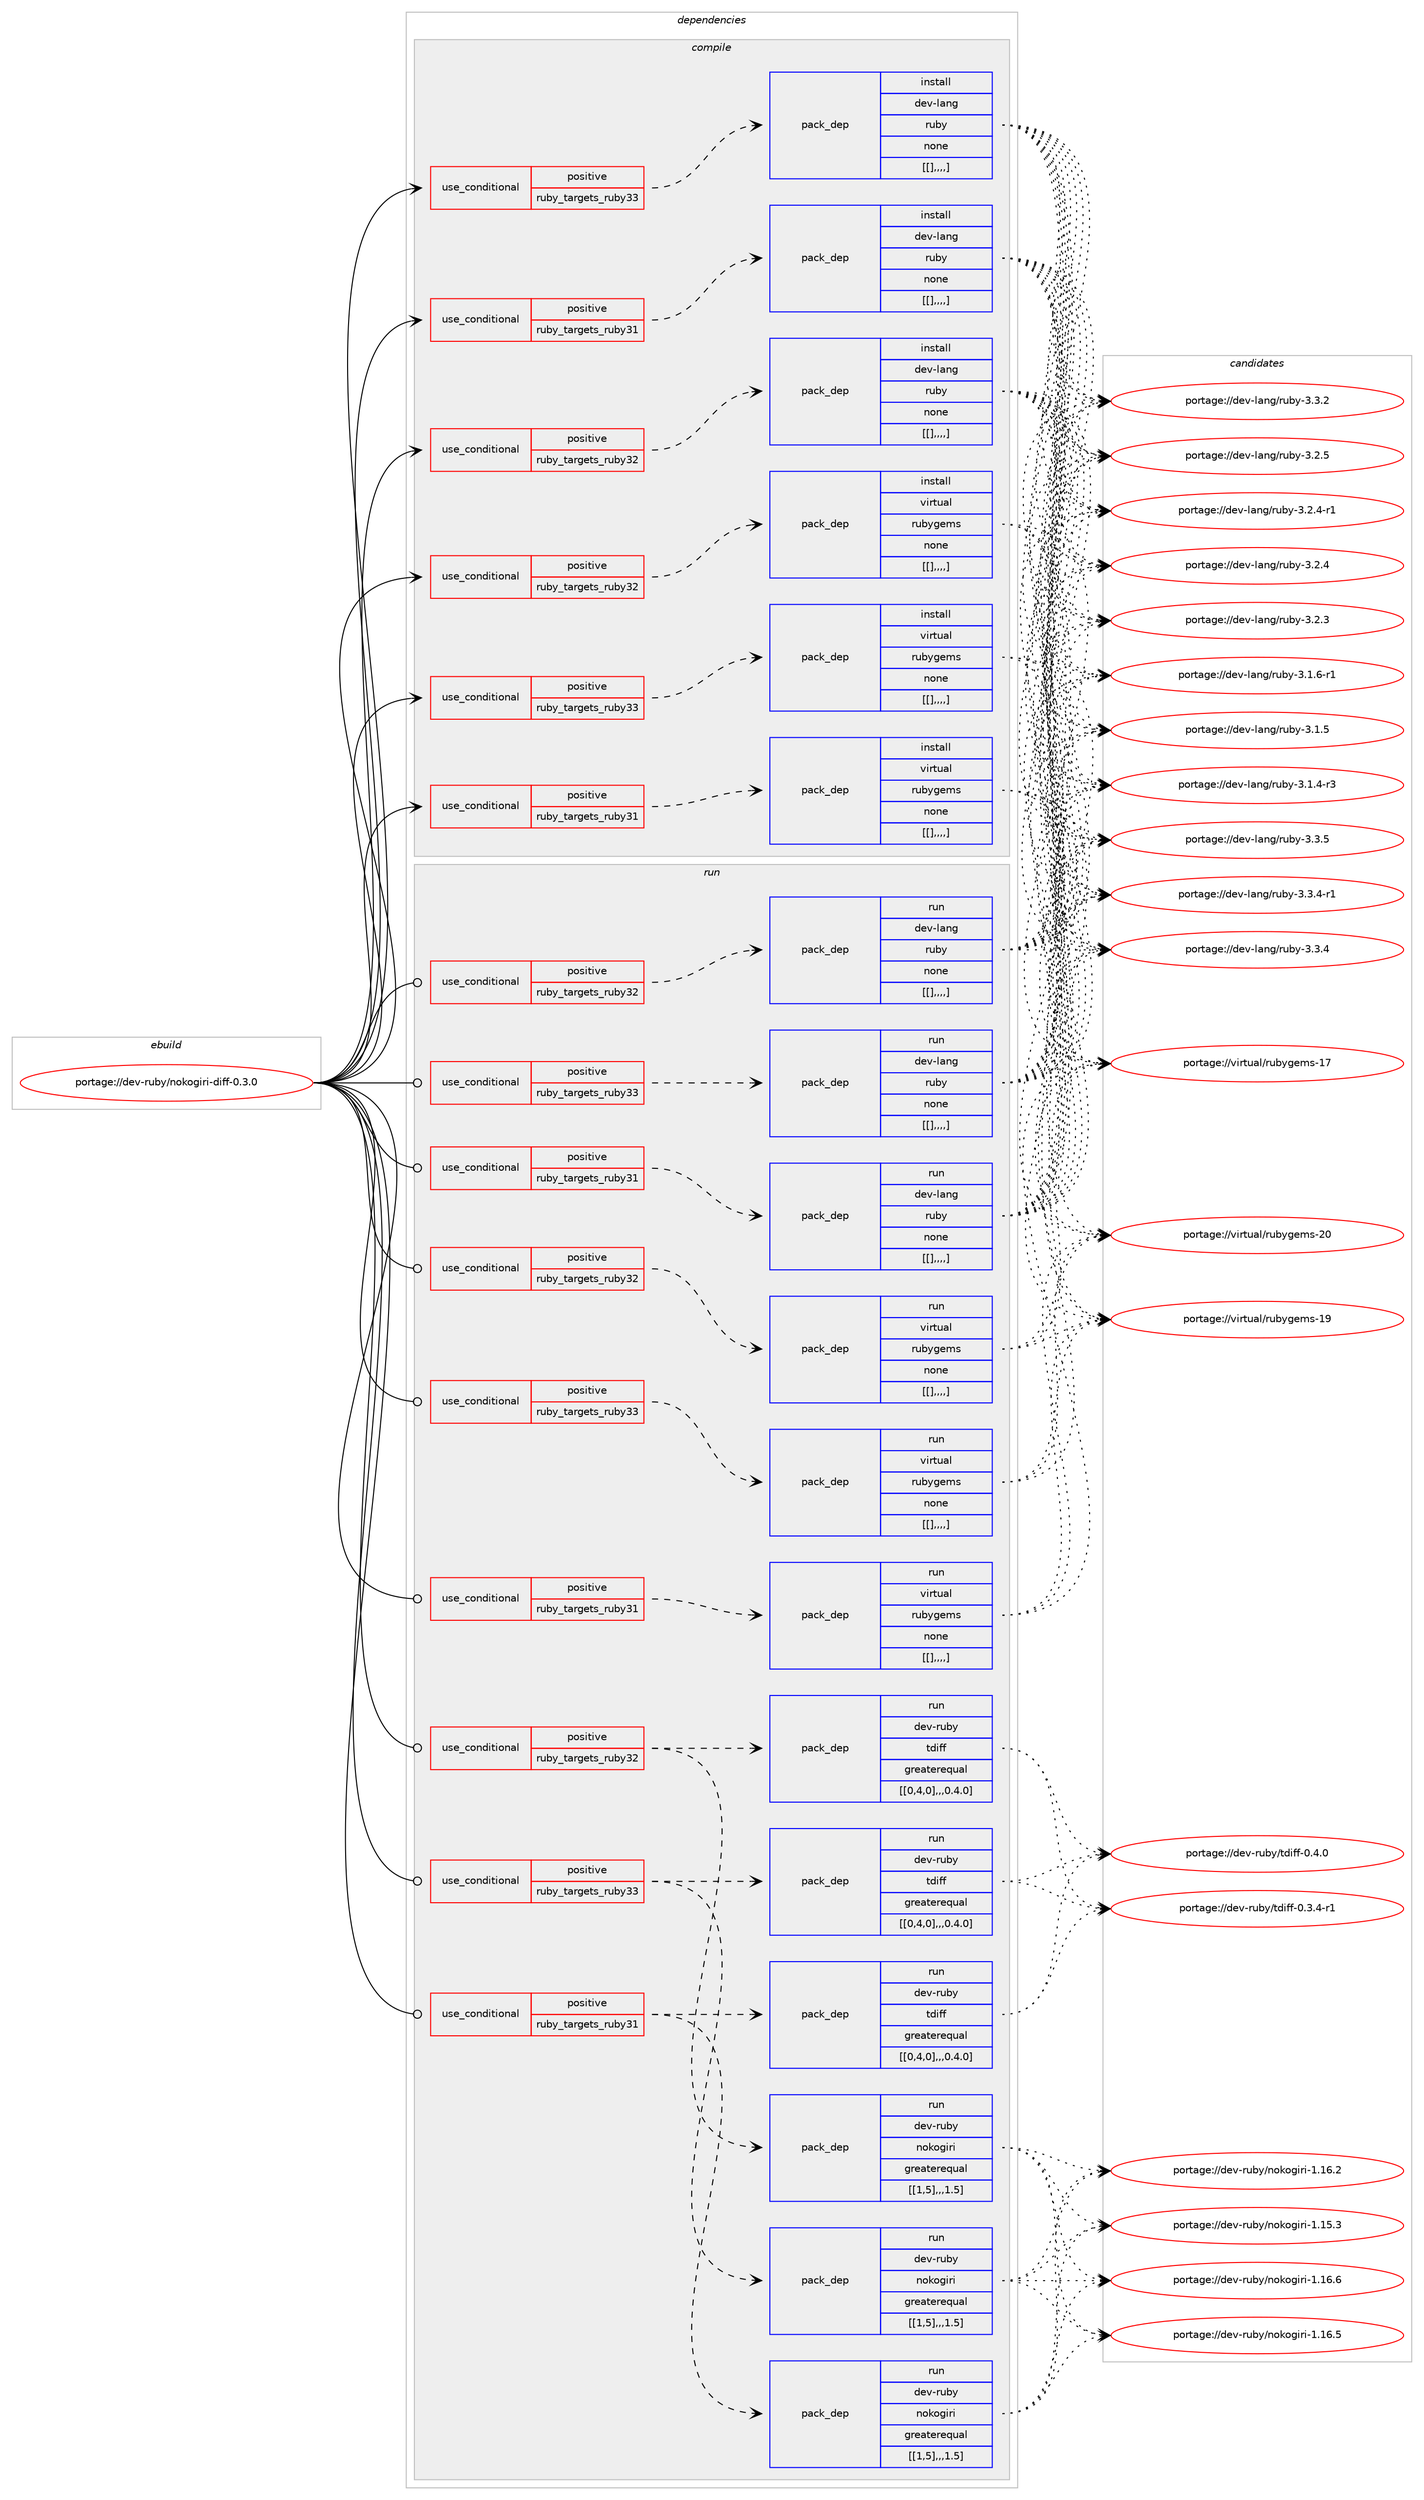 digraph prolog {

# *************
# Graph options
# *************

newrank=true;
concentrate=true;
compound=true;
graph [rankdir=LR,fontname=Helvetica,fontsize=10,ranksep=1.5];#, ranksep=2.5, nodesep=0.2];
edge  [arrowhead=vee];
node  [fontname=Helvetica,fontsize=10];

# **********
# The ebuild
# **********

subgraph cluster_leftcol {
color=gray;
label=<<i>ebuild</i>>;
id [label="portage://dev-ruby/nokogiri-diff-0.3.0", color=red, width=4, href="../dev-ruby/nokogiri-diff-0.3.0.svg"];
}

# ****************
# The dependencies
# ****************

subgraph cluster_midcol {
color=gray;
label=<<i>dependencies</i>>;
subgraph cluster_compile {
fillcolor="#eeeeee";
style=filled;
label=<<i>compile</i>>;
subgraph cond53442 {
dependency196018 [label=<<TABLE BORDER="0" CELLBORDER="1" CELLSPACING="0" CELLPADDING="4"><TR><TD ROWSPAN="3" CELLPADDING="10">use_conditional</TD></TR><TR><TD>positive</TD></TR><TR><TD>ruby_targets_ruby31</TD></TR></TABLE>>, shape=none, color=red];
subgraph pack141240 {
dependency196019 [label=<<TABLE BORDER="0" CELLBORDER="1" CELLSPACING="0" CELLPADDING="4" WIDTH="220"><TR><TD ROWSPAN="6" CELLPADDING="30">pack_dep</TD></TR><TR><TD WIDTH="110">install</TD></TR><TR><TD>dev-lang</TD></TR><TR><TD>ruby</TD></TR><TR><TD>none</TD></TR><TR><TD>[[],,,,]</TD></TR></TABLE>>, shape=none, color=blue];
}
dependency196018:e -> dependency196019:w [weight=20,style="dashed",arrowhead="vee"];
}
id:e -> dependency196018:w [weight=20,style="solid",arrowhead="vee"];
subgraph cond53443 {
dependency196020 [label=<<TABLE BORDER="0" CELLBORDER="1" CELLSPACING="0" CELLPADDING="4"><TR><TD ROWSPAN="3" CELLPADDING="10">use_conditional</TD></TR><TR><TD>positive</TD></TR><TR><TD>ruby_targets_ruby31</TD></TR></TABLE>>, shape=none, color=red];
subgraph pack141241 {
dependency196021 [label=<<TABLE BORDER="0" CELLBORDER="1" CELLSPACING="0" CELLPADDING="4" WIDTH="220"><TR><TD ROWSPAN="6" CELLPADDING="30">pack_dep</TD></TR><TR><TD WIDTH="110">install</TD></TR><TR><TD>virtual</TD></TR><TR><TD>rubygems</TD></TR><TR><TD>none</TD></TR><TR><TD>[[],,,,]</TD></TR></TABLE>>, shape=none, color=blue];
}
dependency196020:e -> dependency196021:w [weight=20,style="dashed",arrowhead="vee"];
}
id:e -> dependency196020:w [weight=20,style="solid",arrowhead="vee"];
subgraph cond53444 {
dependency196022 [label=<<TABLE BORDER="0" CELLBORDER="1" CELLSPACING="0" CELLPADDING="4"><TR><TD ROWSPAN="3" CELLPADDING="10">use_conditional</TD></TR><TR><TD>positive</TD></TR><TR><TD>ruby_targets_ruby32</TD></TR></TABLE>>, shape=none, color=red];
subgraph pack141242 {
dependency196023 [label=<<TABLE BORDER="0" CELLBORDER="1" CELLSPACING="0" CELLPADDING="4" WIDTH="220"><TR><TD ROWSPAN="6" CELLPADDING="30">pack_dep</TD></TR><TR><TD WIDTH="110">install</TD></TR><TR><TD>dev-lang</TD></TR><TR><TD>ruby</TD></TR><TR><TD>none</TD></TR><TR><TD>[[],,,,]</TD></TR></TABLE>>, shape=none, color=blue];
}
dependency196022:e -> dependency196023:w [weight=20,style="dashed",arrowhead="vee"];
}
id:e -> dependency196022:w [weight=20,style="solid",arrowhead="vee"];
subgraph cond53445 {
dependency196024 [label=<<TABLE BORDER="0" CELLBORDER="1" CELLSPACING="0" CELLPADDING="4"><TR><TD ROWSPAN="3" CELLPADDING="10">use_conditional</TD></TR><TR><TD>positive</TD></TR><TR><TD>ruby_targets_ruby32</TD></TR></TABLE>>, shape=none, color=red];
subgraph pack141243 {
dependency196025 [label=<<TABLE BORDER="0" CELLBORDER="1" CELLSPACING="0" CELLPADDING="4" WIDTH="220"><TR><TD ROWSPAN="6" CELLPADDING="30">pack_dep</TD></TR><TR><TD WIDTH="110">install</TD></TR><TR><TD>virtual</TD></TR><TR><TD>rubygems</TD></TR><TR><TD>none</TD></TR><TR><TD>[[],,,,]</TD></TR></TABLE>>, shape=none, color=blue];
}
dependency196024:e -> dependency196025:w [weight=20,style="dashed",arrowhead="vee"];
}
id:e -> dependency196024:w [weight=20,style="solid",arrowhead="vee"];
subgraph cond53446 {
dependency196026 [label=<<TABLE BORDER="0" CELLBORDER="1" CELLSPACING="0" CELLPADDING="4"><TR><TD ROWSPAN="3" CELLPADDING="10">use_conditional</TD></TR><TR><TD>positive</TD></TR><TR><TD>ruby_targets_ruby33</TD></TR></TABLE>>, shape=none, color=red];
subgraph pack141244 {
dependency196027 [label=<<TABLE BORDER="0" CELLBORDER="1" CELLSPACING="0" CELLPADDING="4" WIDTH="220"><TR><TD ROWSPAN="6" CELLPADDING="30">pack_dep</TD></TR><TR><TD WIDTH="110">install</TD></TR><TR><TD>dev-lang</TD></TR><TR><TD>ruby</TD></TR><TR><TD>none</TD></TR><TR><TD>[[],,,,]</TD></TR></TABLE>>, shape=none, color=blue];
}
dependency196026:e -> dependency196027:w [weight=20,style="dashed",arrowhead="vee"];
}
id:e -> dependency196026:w [weight=20,style="solid",arrowhead="vee"];
subgraph cond53447 {
dependency196028 [label=<<TABLE BORDER="0" CELLBORDER="1" CELLSPACING="0" CELLPADDING="4"><TR><TD ROWSPAN="3" CELLPADDING="10">use_conditional</TD></TR><TR><TD>positive</TD></TR><TR><TD>ruby_targets_ruby33</TD></TR></TABLE>>, shape=none, color=red];
subgraph pack141245 {
dependency196029 [label=<<TABLE BORDER="0" CELLBORDER="1" CELLSPACING="0" CELLPADDING="4" WIDTH="220"><TR><TD ROWSPAN="6" CELLPADDING="30">pack_dep</TD></TR><TR><TD WIDTH="110">install</TD></TR><TR><TD>virtual</TD></TR><TR><TD>rubygems</TD></TR><TR><TD>none</TD></TR><TR><TD>[[],,,,]</TD></TR></TABLE>>, shape=none, color=blue];
}
dependency196028:e -> dependency196029:w [weight=20,style="dashed",arrowhead="vee"];
}
id:e -> dependency196028:w [weight=20,style="solid",arrowhead="vee"];
}
subgraph cluster_compileandrun {
fillcolor="#eeeeee";
style=filled;
label=<<i>compile and run</i>>;
}
subgraph cluster_run {
fillcolor="#eeeeee";
style=filled;
label=<<i>run</i>>;
subgraph cond53448 {
dependency196030 [label=<<TABLE BORDER="0" CELLBORDER="1" CELLSPACING="0" CELLPADDING="4"><TR><TD ROWSPAN="3" CELLPADDING="10">use_conditional</TD></TR><TR><TD>positive</TD></TR><TR><TD>ruby_targets_ruby31</TD></TR></TABLE>>, shape=none, color=red];
subgraph pack141246 {
dependency196031 [label=<<TABLE BORDER="0" CELLBORDER="1" CELLSPACING="0" CELLPADDING="4" WIDTH="220"><TR><TD ROWSPAN="6" CELLPADDING="30">pack_dep</TD></TR><TR><TD WIDTH="110">run</TD></TR><TR><TD>dev-lang</TD></TR><TR><TD>ruby</TD></TR><TR><TD>none</TD></TR><TR><TD>[[],,,,]</TD></TR></TABLE>>, shape=none, color=blue];
}
dependency196030:e -> dependency196031:w [weight=20,style="dashed",arrowhead="vee"];
}
id:e -> dependency196030:w [weight=20,style="solid",arrowhead="odot"];
subgraph cond53449 {
dependency196032 [label=<<TABLE BORDER="0" CELLBORDER="1" CELLSPACING="0" CELLPADDING="4"><TR><TD ROWSPAN="3" CELLPADDING="10">use_conditional</TD></TR><TR><TD>positive</TD></TR><TR><TD>ruby_targets_ruby31</TD></TR></TABLE>>, shape=none, color=red];
subgraph pack141247 {
dependency196033 [label=<<TABLE BORDER="0" CELLBORDER="1" CELLSPACING="0" CELLPADDING="4" WIDTH="220"><TR><TD ROWSPAN="6" CELLPADDING="30">pack_dep</TD></TR><TR><TD WIDTH="110">run</TD></TR><TR><TD>dev-ruby</TD></TR><TR><TD>nokogiri</TD></TR><TR><TD>greaterequal</TD></TR><TR><TD>[[1,5],,,1.5]</TD></TR></TABLE>>, shape=none, color=blue];
}
dependency196032:e -> dependency196033:w [weight=20,style="dashed",arrowhead="vee"];
subgraph pack141248 {
dependency196034 [label=<<TABLE BORDER="0" CELLBORDER="1" CELLSPACING="0" CELLPADDING="4" WIDTH="220"><TR><TD ROWSPAN="6" CELLPADDING="30">pack_dep</TD></TR><TR><TD WIDTH="110">run</TD></TR><TR><TD>dev-ruby</TD></TR><TR><TD>tdiff</TD></TR><TR><TD>greaterequal</TD></TR><TR><TD>[[0,4,0],,,0.4.0]</TD></TR></TABLE>>, shape=none, color=blue];
}
dependency196032:e -> dependency196034:w [weight=20,style="dashed",arrowhead="vee"];
}
id:e -> dependency196032:w [weight=20,style="solid",arrowhead="odot"];
subgraph cond53450 {
dependency196035 [label=<<TABLE BORDER="0" CELLBORDER="1" CELLSPACING="0" CELLPADDING="4"><TR><TD ROWSPAN="3" CELLPADDING="10">use_conditional</TD></TR><TR><TD>positive</TD></TR><TR><TD>ruby_targets_ruby31</TD></TR></TABLE>>, shape=none, color=red];
subgraph pack141249 {
dependency196036 [label=<<TABLE BORDER="0" CELLBORDER="1" CELLSPACING="0" CELLPADDING="4" WIDTH="220"><TR><TD ROWSPAN="6" CELLPADDING="30">pack_dep</TD></TR><TR><TD WIDTH="110">run</TD></TR><TR><TD>virtual</TD></TR><TR><TD>rubygems</TD></TR><TR><TD>none</TD></TR><TR><TD>[[],,,,]</TD></TR></TABLE>>, shape=none, color=blue];
}
dependency196035:e -> dependency196036:w [weight=20,style="dashed",arrowhead="vee"];
}
id:e -> dependency196035:w [weight=20,style="solid",arrowhead="odot"];
subgraph cond53451 {
dependency196037 [label=<<TABLE BORDER="0" CELLBORDER="1" CELLSPACING="0" CELLPADDING="4"><TR><TD ROWSPAN="3" CELLPADDING="10">use_conditional</TD></TR><TR><TD>positive</TD></TR><TR><TD>ruby_targets_ruby32</TD></TR></TABLE>>, shape=none, color=red];
subgraph pack141250 {
dependency196038 [label=<<TABLE BORDER="0" CELLBORDER="1" CELLSPACING="0" CELLPADDING="4" WIDTH="220"><TR><TD ROWSPAN="6" CELLPADDING="30">pack_dep</TD></TR><TR><TD WIDTH="110">run</TD></TR><TR><TD>dev-lang</TD></TR><TR><TD>ruby</TD></TR><TR><TD>none</TD></TR><TR><TD>[[],,,,]</TD></TR></TABLE>>, shape=none, color=blue];
}
dependency196037:e -> dependency196038:w [weight=20,style="dashed",arrowhead="vee"];
}
id:e -> dependency196037:w [weight=20,style="solid",arrowhead="odot"];
subgraph cond53452 {
dependency196039 [label=<<TABLE BORDER="0" CELLBORDER="1" CELLSPACING="0" CELLPADDING="4"><TR><TD ROWSPAN="3" CELLPADDING="10">use_conditional</TD></TR><TR><TD>positive</TD></TR><TR><TD>ruby_targets_ruby32</TD></TR></TABLE>>, shape=none, color=red];
subgraph pack141251 {
dependency196040 [label=<<TABLE BORDER="0" CELLBORDER="1" CELLSPACING="0" CELLPADDING="4" WIDTH="220"><TR><TD ROWSPAN="6" CELLPADDING="30">pack_dep</TD></TR><TR><TD WIDTH="110">run</TD></TR><TR><TD>dev-ruby</TD></TR><TR><TD>nokogiri</TD></TR><TR><TD>greaterequal</TD></TR><TR><TD>[[1,5],,,1.5]</TD></TR></TABLE>>, shape=none, color=blue];
}
dependency196039:e -> dependency196040:w [weight=20,style="dashed",arrowhead="vee"];
subgraph pack141252 {
dependency196041 [label=<<TABLE BORDER="0" CELLBORDER="1" CELLSPACING="0" CELLPADDING="4" WIDTH="220"><TR><TD ROWSPAN="6" CELLPADDING="30">pack_dep</TD></TR><TR><TD WIDTH="110">run</TD></TR><TR><TD>dev-ruby</TD></TR><TR><TD>tdiff</TD></TR><TR><TD>greaterequal</TD></TR><TR><TD>[[0,4,0],,,0.4.0]</TD></TR></TABLE>>, shape=none, color=blue];
}
dependency196039:e -> dependency196041:w [weight=20,style="dashed",arrowhead="vee"];
}
id:e -> dependency196039:w [weight=20,style="solid",arrowhead="odot"];
subgraph cond53453 {
dependency196042 [label=<<TABLE BORDER="0" CELLBORDER="1" CELLSPACING="0" CELLPADDING="4"><TR><TD ROWSPAN="3" CELLPADDING="10">use_conditional</TD></TR><TR><TD>positive</TD></TR><TR><TD>ruby_targets_ruby32</TD></TR></TABLE>>, shape=none, color=red];
subgraph pack141253 {
dependency196043 [label=<<TABLE BORDER="0" CELLBORDER="1" CELLSPACING="0" CELLPADDING="4" WIDTH="220"><TR><TD ROWSPAN="6" CELLPADDING="30">pack_dep</TD></TR><TR><TD WIDTH="110">run</TD></TR><TR><TD>virtual</TD></TR><TR><TD>rubygems</TD></TR><TR><TD>none</TD></TR><TR><TD>[[],,,,]</TD></TR></TABLE>>, shape=none, color=blue];
}
dependency196042:e -> dependency196043:w [weight=20,style="dashed",arrowhead="vee"];
}
id:e -> dependency196042:w [weight=20,style="solid",arrowhead="odot"];
subgraph cond53454 {
dependency196044 [label=<<TABLE BORDER="0" CELLBORDER="1" CELLSPACING="0" CELLPADDING="4"><TR><TD ROWSPAN="3" CELLPADDING="10">use_conditional</TD></TR><TR><TD>positive</TD></TR><TR><TD>ruby_targets_ruby33</TD></TR></TABLE>>, shape=none, color=red];
subgraph pack141254 {
dependency196045 [label=<<TABLE BORDER="0" CELLBORDER="1" CELLSPACING="0" CELLPADDING="4" WIDTH="220"><TR><TD ROWSPAN="6" CELLPADDING="30">pack_dep</TD></TR><TR><TD WIDTH="110">run</TD></TR><TR><TD>dev-lang</TD></TR><TR><TD>ruby</TD></TR><TR><TD>none</TD></TR><TR><TD>[[],,,,]</TD></TR></TABLE>>, shape=none, color=blue];
}
dependency196044:e -> dependency196045:w [weight=20,style="dashed",arrowhead="vee"];
}
id:e -> dependency196044:w [weight=20,style="solid",arrowhead="odot"];
subgraph cond53455 {
dependency196046 [label=<<TABLE BORDER="0" CELLBORDER="1" CELLSPACING="0" CELLPADDING="4"><TR><TD ROWSPAN="3" CELLPADDING="10">use_conditional</TD></TR><TR><TD>positive</TD></TR><TR><TD>ruby_targets_ruby33</TD></TR></TABLE>>, shape=none, color=red];
subgraph pack141255 {
dependency196047 [label=<<TABLE BORDER="0" CELLBORDER="1" CELLSPACING="0" CELLPADDING="4" WIDTH="220"><TR><TD ROWSPAN="6" CELLPADDING="30">pack_dep</TD></TR><TR><TD WIDTH="110">run</TD></TR><TR><TD>dev-ruby</TD></TR><TR><TD>nokogiri</TD></TR><TR><TD>greaterequal</TD></TR><TR><TD>[[1,5],,,1.5]</TD></TR></TABLE>>, shape=none, color=blue];
}
dependency196046:e -> dependency196047:w [weight=20,style="dashed",arrowhead="vee"];
subgraph pack141256 {
dependency196048 [label=<<TABLE BORDER="0" CELLBORDER="1" CELLSPACING="0" CELLPADDING="4" WIDTH="220"><TR><TD ROWSPAN="6" CELLPADDING="30">pack_dep</TD></TR><TR><TD WIDTH="110">run</TD></TR><TR><TD>dev-ruby</TD></TR><TR><TD>tdiff</TD></TR><TR><TD>greaterequal</TD></TR><TR><TD>[[0,4,0],,,0.4.0]</TD></TR></TABLE>>, shape=none, color=blue];
}
dependency196046:e -> dependency196048:w [weight=20,style="dashed",arrowhead="vee"];
}
id:e -> dependency196046:w [weight=20,style="solid",arrowhead="odot"];
subgraph cond53456 {
dependency196049 [label=<<TABLE BORDER="0" CELLBORDER="1" CELLSPACING="0" CELLPADDING="4"><TR><TD ROWSPAN="3" CELLPADDING="10">use_conditional</TD></TR><TR><TD>positive</TD></TR><TR><TD>ruby_targets_ruby33</TD></TR></TABLE>>, shape=none, color=red];
subgraph pack141257 {
dependency196050 [label=<<TABLE BORDER="0" CELLBORDER="1" CELLSPACING="0" CELLPADDING="4" WIDTH="220"><TR><TD ROWSPAN="6" CELLPADDING="30">pack_dep</TD></TR><TR><TD WIDTH="110">run</TD></TR><TR><TD>virtual</TD></TR><TR><TD>rubygems</TD></TR><TR><TD>none</TD></TR><TR><TD>[[],,,,]</TD></TR></TABLE>>, shape=none, color=blue];
}
dependency196049:e -> dependency196050:w [weight=20,style="dashed",arrowhead="vee"];
}
id:e -> dependency196049:w [weight=20,style="solid",arrowhead="odot"];
}
}

# **************
# The candidates
# **************

subgraph cluster_choices {
rank=same;
color=gray;
label=<<i>candidates</i>>;

subgraph choice141240 {
color=black;
nodesep=1;
choice10010111845108971101034711411798121455146514653 [label="portage://dev-lang/ruby-3.3.5", color=red, width=4,href="../dev-lang/ruby-3.3.5.svg"];
choice100101118451089711010347114117981214551465146524511449 [label="portage://dev-lang/ruby-3.3.4-r1", color=red, width=4,href="../dev-lang/ruby-3.3.4-r1.svg"];
choice10010111845108971101034711411798121455146514652 [label="portage://dev-lang/ruby-3.3.4", color=red, width=4,href="../dev-lang/ruby-3.3.4.svg"];
choice10010111845108971101034711411798121455146514650 [label="portage://dev-lang/ruby-3.3.2", color=red, width=4,href="../dev-lang/ruby-3.3.2.svg"];
choice10010111845108971101034711411798121455146504653 [label="portage://dev-lang/ruby-3.2.5", color=red, width=4,href="../dev-lang/ruby-3.2.5.svg"];
choice100101118451089711010347114117981214551465046524511449 [label="portage://dev-lang/ruby-3.2.4-r1", color=red, width=4,href="../dev-lang/ruby-3.2.4-r1.svg"];
choice10010111845108971101034711411798121455146504652 [label="portage://dev-lang/ruby-3.2.4", color=red, width=4,href="../dev-lang/ruby-3.2.4.svg"];
choice10010111845108971101034711411798121455146504651 [label="portage://dev-lang/ruby-3.2.3", color=red, width=4,href="../dev-lang/ruby-3.2.3.svg"];
choice100101118451089711010347114117981214551464946544511449 [label="portage://dev-lang/ruby-3.1.6-r1", color=red, width=4,href="../dev-lang/ruby-3.1.6-r1.svg"];
choice10010111845108971101034711411798121455146494653 [label="portage://dev-lang/ruby-3.1.5", color=red, width=4,href="../dev-lang/ruby-3.1.5.svg"];
choice100101118451089711010347114117981214551464946524511451 [label="portage://dev-lang/ruby-3.1.4-r3", color=red, width=4,href="../dev-lang/ruby-3.1.4-r3.svg"];
dependency196019:e -> choice10010111845108971101034711411798121455146514653:w [style=dotted,weight="100"];
dependency196019:e -> choice100101118451089711010347114117981214551465146524511449:w [style=dotted,weight="100"];
dependency196019:e -> choice10010111845108971101034711411798121455146514652:w [style=dotted,weight="100"];
dependency196019:e -> choice10010111845108971101034711411798121455146514650:w [style=dotted,weight="100"];
dependency196019:e -> choice10010111845108971101034711411798121455146504653:w [style=dotted,weight="100"];
dependency196019:e -> choice100101118451089711010347114117981214551465046524511449:w [style=dotted,weight="100"];
dependency196019:e -> choice10010111845108971101034711411798121455146504652:w [style=dotted,weight="100"];
dependency196019:e -> choice10010111845108971101034711411798121455146504651:w [style=dotted,weight="100"];
dependency196019:e -> choice100101118451089711010347114117981214551464946544511449:w [style=dotted,weight="100"];
dependency196019:e -> choice10010111845108971101034711411798121455146494653:w [style=dotted,weight="100"];
dependency196019:e -> choice100101118451089711010347114117981214551464946524511451:w [style=dotted,weight="100"];
}
subgraph choice141241 {
color=black;
nodesep=1;
choice118105114116117971084711411798121103101109115455048 [label="portage://virtual/rubygems-20", color=red, width=4,href="../virtual/rubygems-20.svg"];
choice118105114116117971084711411798121103101109115454957 [label="portage://virtual/rubygems-19", color=red, width=4,href="../virtual/rubygems-19.svg"];
choice118105114116117971084711411798121103101109115454955 [label="portage://virtual/rubygems-17", color=red, width=4,href="../virtual/rubygems-17.svg"];
dependency196021:e -> choice118105114116117971084711411798121103101109115455048:w [style=dotted,weight="100"];
dependency196021:e -> choice118105114116117971084711411798121103101109115454957:w [style=dotted,weight="100"];
dependency196021:e -> choice118105114116117971084711411798121103101109115454955:w [style=dotted,weight="100"];
}
subgraph choice141242 {
color=black;
nodesep=1;
choice10010111845108971101034711411798121455146514653 [label="portage://dev-lang/ruby-3.3.5", color=red, width=4,href="../dev-lang/ruby-3.3.5.svg"];
choice100101118451089711010347114117981214551465146524511449 [label="portage://dev-lang/ruby-3.3.4-r1", color=red, width=4,href="../dev-lang/ruby-3.3.4-r1.svg"];
choice10010111845108971101034711411798121455146514652 [label="portage://dev-lang/ruby-3.3.4", color=red, width=4,href="../dev-lang/ruby-3.3.4.svg"];
choice10010111845108971101034711411798121455146514650 [label="portage://dev-lang/ruby-3.3.2", color=red, width=4,href="../dev-lang/ruby-3.3.2.svg"];
choice10010111845108971101034711411798121455146504653 [label="portage://dev-lang/ruby-3.2.5", color=red, width=4,href="../dev-lang/ruby-3.2.5.svg"];
choice100101118451089711010347114117981214551465046524511449 [label="portage://dev-lang/ruby-3.2.4-r1", color=red, width=4,href="../dev-lang/ruby-3.2.4-r1.svg"];
choice10010111845108971101034711411798121455146504652 [label="portage://dev-lang/ruby-3.2.4", color=red, width=4,href="../dev-lang/ruby-3.2.4.svg"];
choice10010111845108971101034711411798121455146504651 [label="portage://dev-lang/ruby-3.2.3", color=red, width=4,href="../dev-lang/ruby-3.2.3.svg"];
choice100101118451089711010347114117981214551464946544511449 [label="portage://dev-lang/ruby-3.1.6-r1", color=red, width=4,href="../dev-lang/ruby-3.1.6-r1.svg"];
choice10010111845108971101034711411798121455146494653 [label="portage://dev-lang/ruby-3.1.5", color=red, width=4,href="../dev-lang/ruby-3.1.5.svg"];
choice100101118451089711010347114117981214551464946524511451 [label="portage://dev-lang/ruby-3.1.4-r3", color=red, width=4,href="../dev-lang/ruby-3.1.4-r3.svg"];
dependency196023:e -> choice10010111845108971101034711411798121455146514653:w [style=dotted,weight="100"];
dependency196023:e -> choice100101118451089711010347114117981214551465146524511449:w [style=dotted,weight="100"];
dependency196023:e -> choice10010111845108971101034711411798121455146514652:w [style=dotted,weight="100"];
dependency196023:e -> choice10010111845108971101034711411798121455146514650:w [style=dotted,weight="100"];
dependency196023:e -> choice10010111845108971101034711411798121455146504653:w [style=dotted,weight="100"];
dependency196023:e -> choice100101118451089711010347114117981214551465046524511449:w [style=dotted,weight="100"];
dependency196023:e -> choice10010111845108971101034711411798121455146504652:w [style=dotted,weight="100"];
dependency196023:e -> choice10010111845108971101034711411798121455146504651:w [style=dotted,weight="100"];
dependency196023:e -> choice100101118451089711010347114117981214551464946544511449:w [style=dotted,weight="100"];
dependency196023:e -> choice10010111845108971101034711411798121455146494653:w [style=dotted,weight="100"];
dependency196023:e -> choice100101118451089711010347114117981214551464946524511451:w [style=dotted,weight="100"];
}
subgraph choice141243 {
color=black;
nodesep=1;
choice118105114116117971084711411798121103101109115455048 [label="portage://virtual/rubygems-20", color=red, width=4,href="../virtual/rubygems-20.svg"];
choice118105114116117971084711411798121103101109115454957 [label="portage://virtual/rubygems-19", color=red, width=4,href="../virtual/rubygems-19.svg"];
choice118105114116117971084711411798121103101109115454955 [label="portage://virtual/rubygems-17", color=red, width=4,href="../virtual/rubygems-17.svg"];
dependency196025:e -> choice118105114116117971084711411798121103101109115455048:w [style=dotted,weight="100"];
dependency196025:e -> choice118105114116117971084711411798121103101109115454957:w [style=dotted,weight="100"];
dependency196025:e -> choice118105114116117971084711411798121103101109115454955:w [style=dotted,weight="100"];
}
subgraph choice141244 {
color=black;
nodesep=1;
choice10010111845108971101034711411798121455146514653 [label="portage://dev-lang/ruby-3.3.5", color=red, width=4,href="../dev-lang/ruby-3.3.5.svg"];
choice100101118451089711010347114117981214551465146524511449 [label="portage://dev-lang/ruby-3.3.4-r1", color=red, width=4,href="../dev-lang/ruby-3.3.4-r1.svg"];
choice10010111845108971101034711411798121455146514652 [label="portage://dev-lang/ruby-3.3.4", color=red, width=4,href="../dev-lang/ruby-3.3.4.svg"];
choice10010111845108971101034711411798121455146514650 [label="portage://dev-lang/ruby-3.3.2", color=red, width=4,href="../dev-lang/ruby-3.3.2.svg"];
choice10010111845108971101034711411798121455146504653 [label="portage://dev-lang/ruby-3.2.5", color=red, width=4,href="../dev-lang/ruby-3.2.5.svg"];
choice100101118451089711010347114117981214551465046524511449 [label="portage://dev-lang/ruby-3.2.4-r1", color=red, width=4,href="../dev-lang/ruby-3.2.4-r1.svg"];
choice10010111845108971101034711411798121455146504652 [label="portage://dev-lang/ruby-3.2.4", color=red, width=4,href="../dev-lang/ruby-3.2.4.svg"];
choice10010111845108971101034711411798121455146504651 [label="portage://dev-lang/ruby-3.2.3", color=red, width=4,href="../dev-lang/ruby-3.2.3.svg"];
choice100101118451089711010347114117981214551464946544511449 [label="portage://dev-lang/ruby-3.1.6-r1", color=red, width=4,href="../dev-lang/ruby-3.1.6-r1.svg"];
choice10010111845108971101034711411798121455146494653 [label="portage://dev-lang/ruby-3.1.5", color=red, width=4,href="../dev-lang/ruby-3.1.5.svg"];
choice100101118451089711010347114117981214551464946524511451 [label="portage://dev-lang/ruby-3.1.4-r3", color=red, width=4,href="../dev-lang/ruby-3.1.4-r3.svg"];
dependency196027:e -> choice10010111845108971101034711411798121455146514653:w [style=dotted,weight="100"];
dependency196027:e -> choice100101118451089711010347114117981214551465146524511449:w [style=dotted,weight="100"];
dependency196027:e -> choice10010111845108971101034711411798121455146514652:w [style=dotted,weight="100"];
dependency196027:e -> choice10010111845108971101034711411798121455146514650:w [style=dotted,weight="100"];
dependency196027:e -> choice10010111845108971101034711411798121455146504653:w [style=dotted,weight="100"];
dependency196027:e -> choice100101118451089711010347114117981214551465046524511449:w [style=dotted,weight="100"];
dependency196027:e -> choice10010111845108971101034711411798121455146504652:w [style=dotted,weight="100"];
dependency196027:e -> choice10010111845108971101034711411798121455146504651:w [style=dotted,weight="100"];
dependency196027:e -> choice100101118451089711010347114117981214551464946544511449:w [style=dotted,weight="100"];
dependency196027:e -> choice10010111845108971101034711411798121455146494653:w [style=dotted,weight="100"];
dependency196027:e -> choice100101118451089711010347114117981214551464946524511451:w [style=dotted,weight="100"];
}
subgraph choice141245 {
color=black;
nodesep=1;
choice118105114116117971084711411798121103101109115455048 [label="portage://virtual/rubygems-20", color=red, width=4,href="../virtual/rubygems-20.svg"];
choice118105114116117971084711411798121103101109115454957 [label="portage://virtual/rubygems-19", color=red, width=4,href="../virtual/rubygems-19.svg"];
choice118105114116117971084711411798121103101109115454955 [label="portage://virtual/rubygems-17", color=red, width=4,href="../virtual/rubygems-17.svg"];
dependency196029:e -> choice118105114116117971084711411798121103101109115455048:w [style=dotted,weight="100"];
dependency196029:e -> choice118105114116117971084711411798121103101109115454957:w [style=dotted,weight="100"];
dependency196029:e -> choice118105114116117971084711411798121103101109115454955:w [style=dotted,weight="100"];
}
subgraph choice141246 {
color=black;
nodesep=1;
choice10010111845108971101034711411798121455146514653 [label="portage://dev-lang/ruby-3.3.5", color=red, width=4,href="../dev-lang/ruby-3.3.5.svg"];
choice100101118451089711010347114117981214551465146524511449 [label="portage://dev-lang/ruby-3.3.4-r1", color=red, width=4,href="../dev-lang/ruby-3.3.4-r1.svg"];
choice10010111845108971101034711411798121455146514652 [label="portage://dev-lang/ruby-3.3.4", color=red, width=4,href="../dev-lang/ruby-3.3.4.svg"];
choice10010111845108971101034711411798121455146514650 [label="portage://dev-lang/ruby-3.3.2", color=red, width=4,href="../dev-lang/ruby-3.3.2.svg"];
choice10010111845108971101034711411798121455146504653 [label="portage://dev-lang/ruby-3.2.5", color=red, width=4,href="../dev-lang/ruby-3.2.5.svg"];
choice100101118451089711010347114117981214551465046524511449 [label="portage://dev-lang/ruby-3.2.4-r1", color=red, width=4,href="../dev-lang/ruby-3.2.4-r1.svg"];
choice10010111845108971101034711411798121455146504652 [label="portage://dev-lang/ruby-3.2.4", color=red, width=4,href="../dev-lang/ruby-3.2.4.svg"];
choice10010111845108971101034711411798121455146504651 [label="portage://dev-lang/ruby-3.2.3", color=red, width=4,href="../dev-lang/ruby-3.2.3.svg"];
choice100101118451089711010347114117981214551464946544511449 [label="portage://dev-lang/ruby-3.1.6-r1", color=red, width=4,href="../dev-lang/ruby-3.1.6-r1.svg"];
choice10010111845108971101034711411798121455146494653 [label="portage://dev-lang/ruby-3.1.5", color=red, width=4,href="../dev-lang/ruby-3.1.5.svg"];
choice100101118451089711010347114117981214551464946524511451 [label="portage://dev-lang/ruby-3.1.4-r3", color=red, width=4,href="../dev-lang/ruby-3.1.4-r3.svg"];
dependency196031:e -> choice10010111845108971101034711411798121455146514653:w [style=dotted,weight="100"];
dependency196031:e -> choice100101118451089711010347114117981214551465146524511449:w [style=dotted,weight="100"];
dependency196031:e -> choice10010111845108971101034711411798121455146514652:w [style=dotted,weight="100"];
dependency196031:e -> choice10010111845108971101034711411798121455146514650:w [style=dotted,weight="100"];
dependency196031:e -> choice10010111845108971101034711411798121455146504653:w [style=dotted,weight="100"];
dependency196031:e -> choice100101118451089711010347114117981214551465046524511449:w [style=dotted,weight="100"];
dependency196031:e -> choice10010111845108971101034711411798121455146504652:w [style=dotted,weight="100"];
dependency196031:e -> choice10010111845108971101034711411798121455146504651:w [style=dotted,weight="100"];
dependency196031:e -> choice100101118451089711010347114117981214551464946544511449:w [style=dotted,weight="100"];
dependency196031:e -> choice10010111845108971101034711411798121455146494653:w [style=dotted,weight="100"];
dependency196031:e -> choice100101118451089711010347114117981214551464946524511451:w [style=dotted,weight="100"];
}
subgraph choice141247 {
color=black;
nodesep=1;
choice10010111845114117981214711011110711110310511410545494649544654 [label="portage://dev-ruby/nokogiri-1.16.6", color=red, width=4,href="../dev-ruby/nokogiri-1.16.6.svg"];
choice10010111845114117981214711011110711110310511410545494649544653 [label="portage://dev-ruby/nokogiri-1.16.5", color=red, width=4,href="../dev-ruby/nokogiri-1.16.5.svg"];
choice10010111845114117981214711011110711110310511410545494649544650 [label="portage://dev-ruby/nokogiri-1.16.2", color=red, width=4,href="../dev-ruby/nokogiri-1.16.2.svg"];
choice10010111845114117981214711011110711110310511410545494649534651 [label="portage://dev-ruby/nokogiri-1.15.3", color=red, width=4,href="../dev-ruby/nokogiri-1.15.3.svg"];
dependency196033:e -> choice10010111845114117981214711011110711110310511410545494649544654:w [style=dotted,weight="100"];
dependency196033:e -> choice10010111845114117981214711011110711110310511410545494649544653:w [style=dotted,weight="100"];
dependency196033:e -> choice10010111845114117981214711011110711110310511410545494649544650:w [style=dotted,weight="100"];
dependency196033:e -> choice10010111845114117981214711011110711110310511410545494649534651:w [style=dotted,weight="100"];
}
subgraph choice141248 {
color=black;
nodesep=1;
choice100101118451141179812147116100105102102454846524648 [label="portage://dev-ruby/tdiff-0.4.0", color=red, width=4,href="../dev-ruby/tdiff-0.4.0.svg"];
choice1001011184511411798121471161001051021024548465146524511449 [label="portage://dev-ruby/tdiff-0.3.4-r1", color=red, width=4,href="../dev-ruby/tdiff-0.3.4-r1.svg"];
dependency196034:e -> choice100101118451141179812147116100105102102454846524648:w [style=dotted,weight="100"];
dependency196034:e -> choice1001011184511411798121471161001051021024548465146524511449:w [style=dotted,weight="100"];
}
subgraph choice141249 {
color=black;
nodesep=1;
choice118105114116117971084711411798121103101109115455048 [label="portage://virtual/rubygems-20", color=red, width=4,href="../virtual/rubygems-20.svg"];
choice118105114116117971084711411798121103101109115454957 [label="portage://virtual/rubygems-19", color=red, width=4,href="../virtual/rubygems-19.svg"];
choice118105114116117971084711411798121103101109115454955 [label="portage://virtual/rubygems-17", color=red, width=4,href="../virtual/rubygems-17.svg"];
dependency196036:e -> choice118105114116117971084711411798121103101109115455048:w [style=dotted,weight="100"];
dependency196036:e -> choice118105114116117971084711411798121103101109115454957:w [style=dotted,weight="100"];
dependency196036:e -> choice118105114116117971084711411798121103101109115454955:w [style=dotted,weight="100"];
}
subgraph choice141250 {
color=black;
nodesep=1;
choice10010111845108971101034711411798121455146514653 [label="portage://dev-lang/ruby-3.3.5", color=red, width=4,href="../dev-lang/ruby-3.3.5.svg"];
choice100101118451089711010347114117981214551465146524511449 [label="portage://dev-lang/ruby-3.3.4-r1", color=red, width=4,href="../dev-lang/ruby-3.3.4-r1.svg"];
choice10010111845108971101034711411798121455146514652 [label="portage://dev-lang/ruby-3.3.4", color=red, width=4,href="../dev-lang/ruby-3.3.4.svg"];
choice10010111845108971101034711411798121455146514650 [label="portage://dev-lang/ruby-3.3.2", color=red, width=4,href="../dev-lang/ruby-3.3.2.svg"];
choice10010111845108971101034711411798121455146504653 [label="portage://dev-lang/ruby-3.2.5", color=red, width=4,href="../dev-lang/ruby-3.2.5.svg"];
choice100101118451089711010347114117981214551465046524511449 [label="portage://dev-lang/ruby-3.2.4-r1", color=red, width=4,href="../dev-lang/ruby-3.2.4-r1.svg"];
choice10010111845108971101034711411798121455146504652 [label="portage://dev-lang/ruby-3.2.4", color=red, width=4,href="../dev-lang/ruby-3.2.4.svg"];
choice10010111845108971101034711411798121455146504651 [label="portage://dev-lang/ruby-3.2.3", color=red, width=4,href="../dev-lang/ruby-3.2.3.svg"];
choice100101118451089711010347114117981214551464946544511449 [label="portage://dev-lang/ruby-3.1.6-r1", color=red, width=4,href="../dev-lang/ruby-3.1.6-r1.svg"];
choice10010111845108971101034711411798121455146494653 [label="portage://dev-lang/ruby-3.1.5", color=red, width=4,href="../dev-lang/ruby-3.1.5.svg"];
choice100101118451089711010347114117981214551464946524511451 [label="portage://dev-lang/ruby-3.1.4-r3", color=red, width=4,href="../dev-lang/ruby-3.1.4-r3.svg"];
dependency196038:e -> choice10010111845108971101034711411798121455146514653:w [style=dotted,weight="100"];
dependency196038:e -> choice100101118451089711010347114117981214551465146524511449:w [style=dotted,weight="100"];
dependency196038:e -> choice10010111845108971101034711411798121455146514652:w [style=dotted,weight="100"];
dependency196038:e -> choice10010111845108971101034711411798121455146514650:w [style=dotted,weight="100"];
dependency196038:e -> choice10010111845108971101034711411798121455146504653:w [style=dotted,weight="100"];
dependency196038:e -> choice100101118451089711010347114117981214551465046524511449:w [style=dotted,weight="100"];
dependency196038:e -> choice10010111845108971101034711411798121455146504652:w [style=dotted,weight="100"];
dependency196038:e -> choice10010111845108971101034711411798121455146504651:w [style=dotted,weight="100"];
dependency196038:e -> choice100101118451089711010347114117981214551464946544511449:w [style=dotted,weight="100"];
dependency196038:e -> choice10010111845108971101034711411798121455146494653:w [style=dotted,weight="100"];
dependency196038:e -> choice100101118451089711010347114117981214551464946524511451:w [style=dotted,weight="100"];
}
subgraph choice141251 {
color=black;
nodesep=1;
choice10010111845114117981214711011110711110310511410545494649544654 [label="portage://dev-ruby/nokogiri-1.16.6", color=red, width=4,href="../dev-ruby/nokogiri-1.16.6.svg"];
choice10010111845114117981214711011110711110310511410545494649544653 [label="portage://dev-ruby/nokogiri-1.16.5", color=red, width=4,href="../dev-ruby/nokogiri-1.16.5.svg"];
choice10010111845114117981214711011110711110310511410545494649544650 [label="portage://dev-ruby/nokogiri-1.16.2", color=red, width=4,href="../dev-ruby/nokogiri-1.16.2.svg"];
choice10010111845114117981214711011110711110310511410545494649534651 [label="portage://dev-ruby/nokogiri-1.15.3", color=red, width=4,href="../dev-ruby/nokogiri-1.15.3.svg"];
dependency196040:e -> choice10010111845114117981214711011110711110310511410545494649544654:w [style=dotted,weight="100"];
dependency196040:e -> choice10010111845114117981214711011110711110310511410545494649544653:w [style=dotted,weight="100"];
dependency196040:e -> choice10010111845114117981214711011110711110310511410545494649544650:w [style=dotted,weight="100"];
dependency196040:e -> choice10010111845114117981214711011110711110310511410545494649534651:w [style=dotted,weight="100"];
}
subgraph choice141252 {
color=black;
nodesep=1;
choice100101118451141179812147116100105102102454846524648 [label="portage://dev-ruby/tdiff-0.4.0", color=red, width=4,href="../dev-ruby/tdiff-0.4.0.svg"];
choice1001011184511411798121471161001051021024548465146524511449 [label="portage://dev-ruby/tdiff-0.3.4-r1", color=red, width=4,href="../dev-ruby/tdiff-0.3.4-r1.svg"];
dependency196041:e -> choice100101118451141179812147116100105102102454846524648:w [style=dotted,weight="100"];
dependency196041:e -> choice1001011184511411798121471161001051021024548465146524511449:w [style=dotted,weight="100"];
}
subgraph choice141253 {
color=black;
nodesep=1;
choice118105114116117971084711411798121103101109115455048 [label="portage://virtual/rubygems-20", color=red, width=4,href="../virtual/rubygems-20.svg"];
choice118105114116117971084711411798121103101109115454957 [label="portage://virtual/rubygems-19", color=red, width=4,href="../virtual/rubygems-19.svg"];
choice118105114116117971084711411798121103101109115454955 [label="portage://virtual/rubygems-17", color=red, width=4,href="../virtual/rubygems-17.svg"];
dependency196043:e -> choice118105114116117971084711411798121103101109115455048:w [style=dotted,weight="100"];
dependency196043:e -> choice118105114116117971084711411798121103101109115454957:w [style=dotted,weight="100"];
dependency196043:e -> choice118105114116117971084711411798121103101109115454955:w [style=dotted,weight="100"];
}
subgraph choice141254 {
color=black;
nodesep=1;
choice10010111845108971101034711411798121455146514653 [label="portage://dev-lang/ruby-3.3.5", color=red, width=4,href="../dev-lang/ruby-3.3.5.svg"];
choice100101118451089711010347114117981214551465146524511449 [label="portage://dev-lang/ruby-3.3.4-r1", color=red, width=4,href="../dev-lang/ruby-3.3.4-r1.svg"];
choice10010111845108971101034711411798121455146514652 [label="portage://dev-lang/ruby-3.3.4", color=red, width=4,href="../dev-lang/ruby-3.3.4.svg"];
choice10010111845108971101034711411798121455146514650 [label="portage://dev-lang/ruby-3.3.2", color=red, width=4,href="../dev-lang/ruby-3.3.2.svg"];
choice10010111845108971101034711411798121455146504653 [label="portage://dev-lang/ruby-3.2.5", color=red, width=4,href="../dev-lang/ruby-3.2.5.svg"];
choice100101118451089711010347114117981214551465046524511449 [label="portage://dev-lang/ruby-3.2.4-r1", color=red, width=4,href="../dev-lang/ruby-3.2.4-r1.svg"];
choice10010111845108971101034711411798121455146504652 [label="portage://dev-lang/ruby-3.2.4", color=red, width=4,href="../dev-lang/ruby-3.2.4.svg"];
choice10010111845108971101034711411798121455146504651 [label="portage://dev-lang/ruby-3.2.3", color=red, width=4,href="../dev-lang/ruby-3.2.3.svg"];
choice100101118451089711010347114117981214551464946544511449 [label="portage://dev-lang/ruby-3.1.6-r1", color=red, width=4,href="../dev-lang/ruby-3.1.6-r1.svg"];
choice10010111845108971101034711411798121455146494653 [label="portage://dev-lang/ruby-3.1.5", color=red, width=4,href="../dev-lang/ruby-3.1.5.svg"];
choice100101118451089711010347114117981214551464946524511451 [label="portage://dev-lang/ruby-3.1.4-r3", color=red, width=4,href="../dev-lang/ruby-3.1.4-r3.svg"];
dependency196045:e -> choice10010111845108971101034711411798121455146514653:w [style=dotted,weight="100"];
dependency196045:e -> choice100101118451089711010347114117981214551465146524511449:w [style=dotted,weight="100"];
dependency196045:e -> choice10010111845108971101034711411798121455146514652:w [style=dotted,weight="100"];
dependency196045:e -> choice10010111845108971101034711411798121455146514650:w [style=dotted,weight="100"];
dependency196045:e -> choice10010111845108971101034711411798121455146504653:w [style=dotted,weight="100"];
dependency196045:e -> choice100101118451089711010347114117981214551465046524511449:w [style=dotted,weight="100"];
dependency196045:e -> choice10010111845108971101034711411798121455146504652:w [style=dotted,weight="100"];
dependency196045:e -> choice10010111845108971101034711411798121455146504651:w [style=dotted,weight="100"];
dependency196045:e -> choice100101118451089711010347114117981214551464946544511449:w [style=dotted,weight="100"];
dependency196045:e -> choice10010111845108971101034711411798121455146494653:w [style=dotted,weight="100"];
dependency196045:e -> choice100101118451089711010347114117981214551464946524511451:w [style=dotted,weight="100"];
}
subgraph choice141255 {
color=black;
nodesep=1;
choice10010111845114117981214711011110711110310511410545494649544654 [label="portage://dev-ruby/nokogiri-1.16.6", color=red, width=4,href="../dev-ruby/nokogiri-1.16.6.svg"];
choice10010111845114117981214711011110711110310511410545494649544653 [label="portage://dev-ruby/nokogiri-1.16.5", color=red, width=4,href="../dev-ruby/nokogiri-1.16.5.svg"];
choice10010111845114117981214711011110711110310511410545494649544650 [label="portage://dev-ruby/nokogiri-1.16.2", color=red, width=4,href="../dev-ruby/nokogiri-1.16.2.svg"];
choice10010111845114117981214711011110711110310511410545494649534651 [label="portage://dev-ruby/nokogiri-1.15.3", color=red, width=4,href="../dev-ruby/nokogiri-1.15.3.svg"];
dependency196047:e -> choice10010111845114117981214711011110711110310511410545494649544654:w [style=dotted,weight="100"];
dependency196047:e -> choice10010111845114117981214711011110711110310511410545494649544653:w [style=dotted,weight="100"];
dependency196047:e -> choice10010111845114117981214711011110711110310511410545494649544650:w [style=dotted,weight="100"];
dependency196047:e -> choice10010111845114117981214711011110711110310511410545494649534651:w [style=dotted,weight="100"];
}
subgraph choice141256 {
color=black;
nodesep=1;
choice100101118451141179812147116100105102102454846524648 [label="portage://dev-ruby/tdiff-0.4.0", color=red, width=4,href="../dev-ruby/tdiff-0.4.0.svg"];
choice1001011184511411798121471161001051021024548465146524511449 [label="portage://dev-ruby/tdiff-0.3.4-r1", color=red, width=4,href="../dev-ruby/tdiff-0.3.4-r1.svg"];
dependency196048:e -> choice100101118451141179812147116100105102102454846524648:w [style=dotted,weight="100"];
dependency196048:e -> choice1001011184511411798121471161001051021024548465146524511449:w [style=dotted,weight="100"];
}
subgraph choice141257 {
color=black;
nodesep=1;
choice118105114116117971084711411798121103101109115455048 [label="portage://virtual/rubygems-20", color=red, width=4,href="../virtual/rubygems-20.svg"];
choice118105114116117971084711411798121103101109115454957 [label="portage://virtual/rubygems-19", color=red, width=4,href="../virtual/rubygems-19.svg"];
choice118105114116117971084711411798121103101109115454955 [label="portage://virtual/rubygems-17", color=red, width=4,href="../virtual/rubygems-17.svg"];
dependency196050:e -> choice118105114116117971084711411798121103101109115455048:w [style=dotted,weight="100"];
dependency196050:e -> choice118105114116117971084711411798121103101109115454957:w [style=dotted,weight="100"];
dependency196050:e -> choice118105114116117971084711411798121103101109115454955:w [style=dotted,weight="100"];
}
}

}

